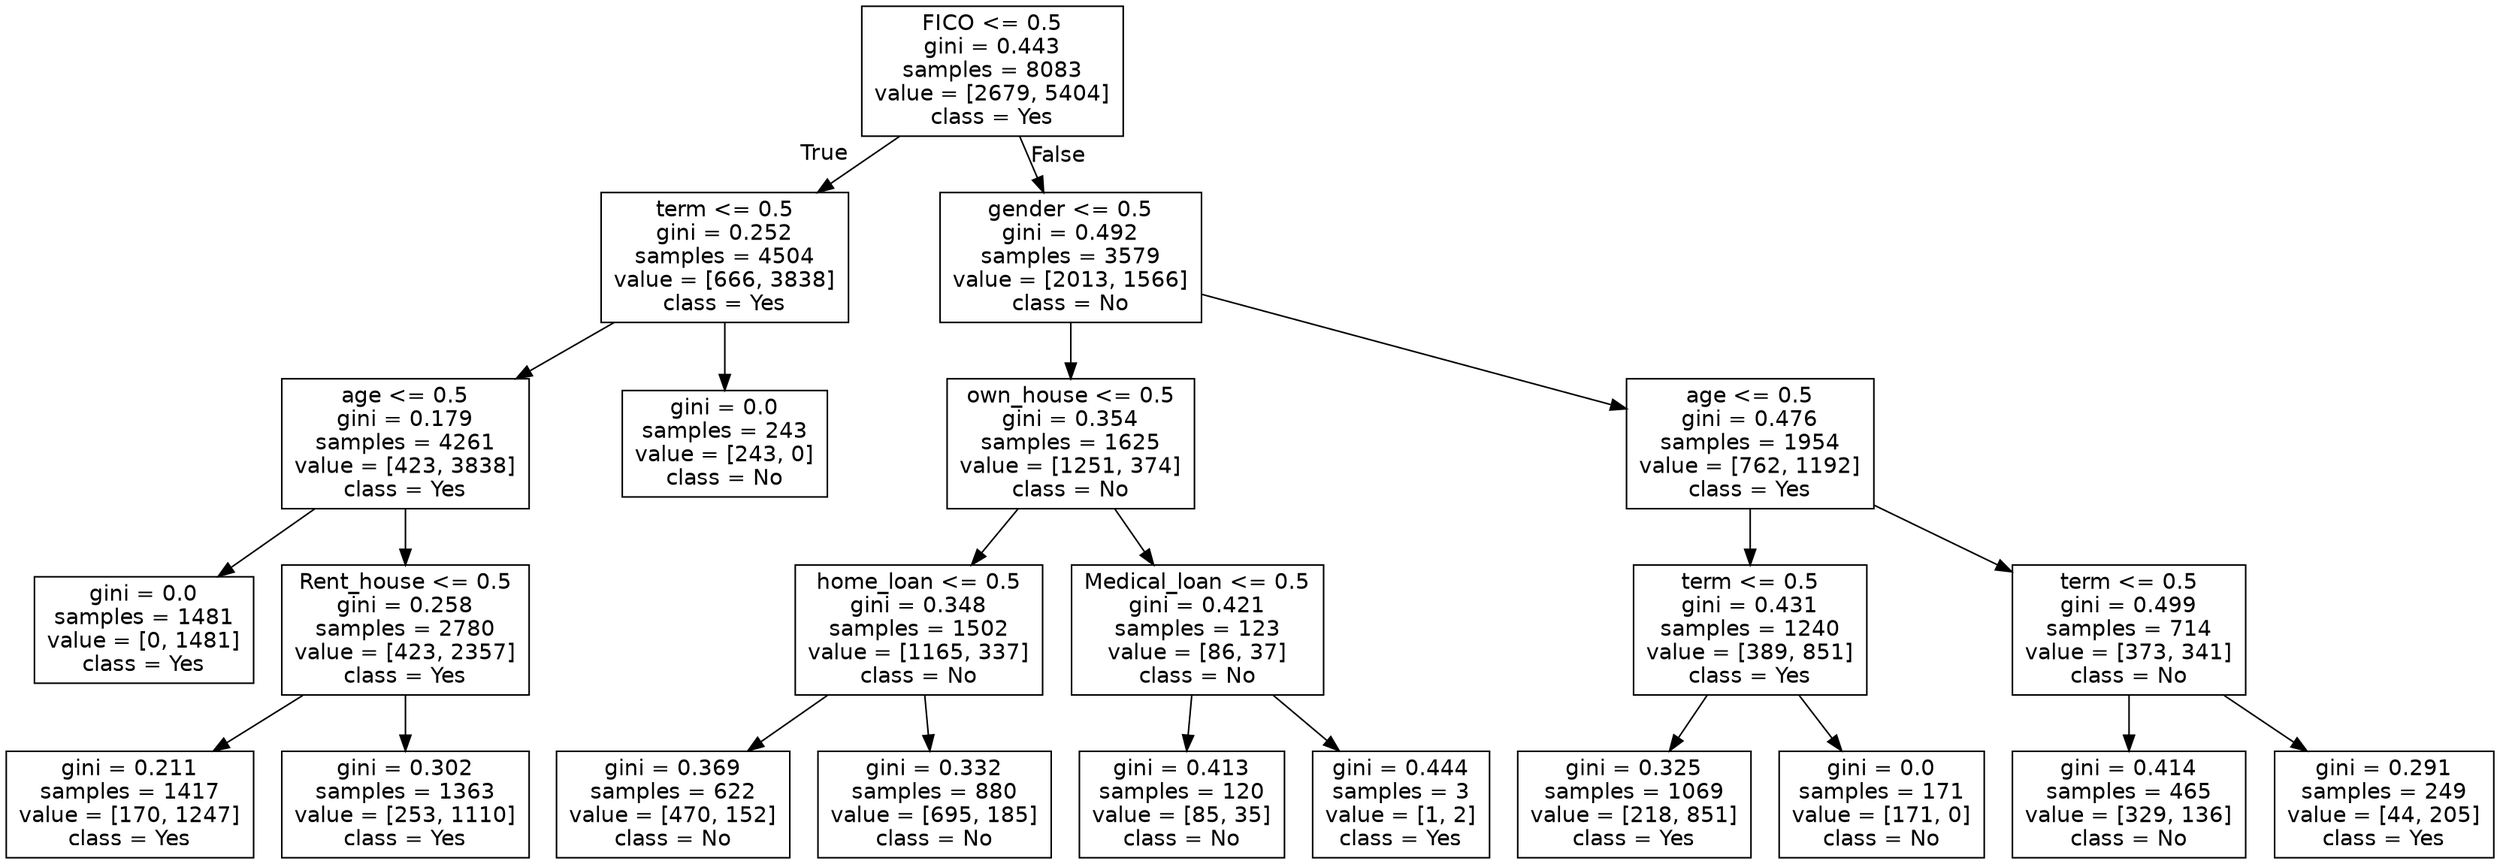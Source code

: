 digraph Tree {
node [shape=box, fontname="helvetica"] ;
edge [fontname="helvetica"] ;
0 [label="FICO <= 0.5\ngini = 0.443\nsamples = 8083\nvalue = [2679, 5404]\nclass = Yes"] ;
1 [label="term <= 0.5\ngini = 0.252\nsamples = 4504\nvalue = [666, 3838]\nclass = Yes"] ;
0 -> 1 [labeldistance=2.5, labelangle=45, headlabel="True"] ;
2 [label="age <= 0.5\ngini = 0.179\nsamples = 4261\nvalue = [423, 3838]\nclass = Yes"] ;
1 -> 2 ;
3 [label="gini = 0.0\nsamples = 1481\nvalue = [0, 1481]\nclass = Yes"] ;
2 -> 3 ;
4 [label="Rent_house <= 0.5\ngini = 0.258\nsamples = 2780\nvalue = [423, 2357]\nclass = Yes"] ;
2 -> 4 ;
5 [label="gini = 0.211\nsamples = 1417\nvalue = [170, 1247]\nclass = Yes"] ;
4 -> 5 ;
6 [label="gini = 0.302\nsamples = 1363\nvalue = [253, 1110]\nclass = Yes"] ;
4 -> 6 ;
7 [label="gini = 0.0\nsamples = 243\nvalue = [243, 0]\nclass = No"] ;
1 -> 7 ;
8 [label="gender <= 0.5\ngini = 0.492\nsamples = 3579\nvalue = [2013, 1566]\nclass = No"] ;
0 -> 8 [labeldistance=2.5, labelangle=-45, headlabel="False"] ;
9 [label="own_house <= 0.5\ngini = 0.354\nsamples = 1625\nvalue = [1251, 374]\nclass = No"] ;
8 -> 9 ;
10 [label="home_loan <= 0.5\ngini = 0.348\nsamples = 1502\nvalue = [1165, 337]\nclass = No"] ;
9 -> 10 ;
11 [label="gini = 0.369\nsamples = 622\nvalue = [470, 152]\nclass = No"] ;
10 -> 11 ;
12 [label="gini = 0.332\nsamples = 880\nvalue = [695, 185]\nclass = No"] ;
10 -> 12 ;
13 [label="Medical_loan <= 0.5\ngini = 0.421\nsamples = 123\nvalue = [86, 37]\nclass = No"] ;
9 -> 13 ;
14 [label="gini = 0.413\nsamples = 120\nvalue = [85, 35]\nclass = No"] ;
13 -> 14 ;
15 [label="gini = 0.444\nsamples = 3\nvalue = [1, 2]\nclass = Yes"] ;
13 -> 15 ;
16 [label="age <= 0.5\ngini = 0.476\nsamples = 1954\nvalue = [762, 1192]\nclass = Yes"] ;
8 -> 16 ;
17 [label="term <= 0.5\ngini = 0.431\nsamples = 1240\nvalue = [389, 851]\nclass = Yes"] ;
16 -> 17 ;
18 [label="gini = 0.325\nsamples = 1069\nvalue = [218, 851]\nclass = Yes"] ;
17 -> 18 ;
19 [label="gini = 0.0\nsamples = 171\nvalue = [171, 0]\nclass = No"] ;
17 -> 19 ;
20 [label="term <= 0.5\ngini = 0.499\nsamples = 714\nvalue = [373, 341]\nclass = No"] ;
16 -> 20 ;
21 [label="gini = 0.414\nsamples = 465\nvalue = [329, 136]\nclass = No"] ;
20 -> 21 ;
22 [label="gini = 0.291\nsamples = 249\nvalue = [44, 205]\nclass = Yes"] ;
20 -> 22 ;
}